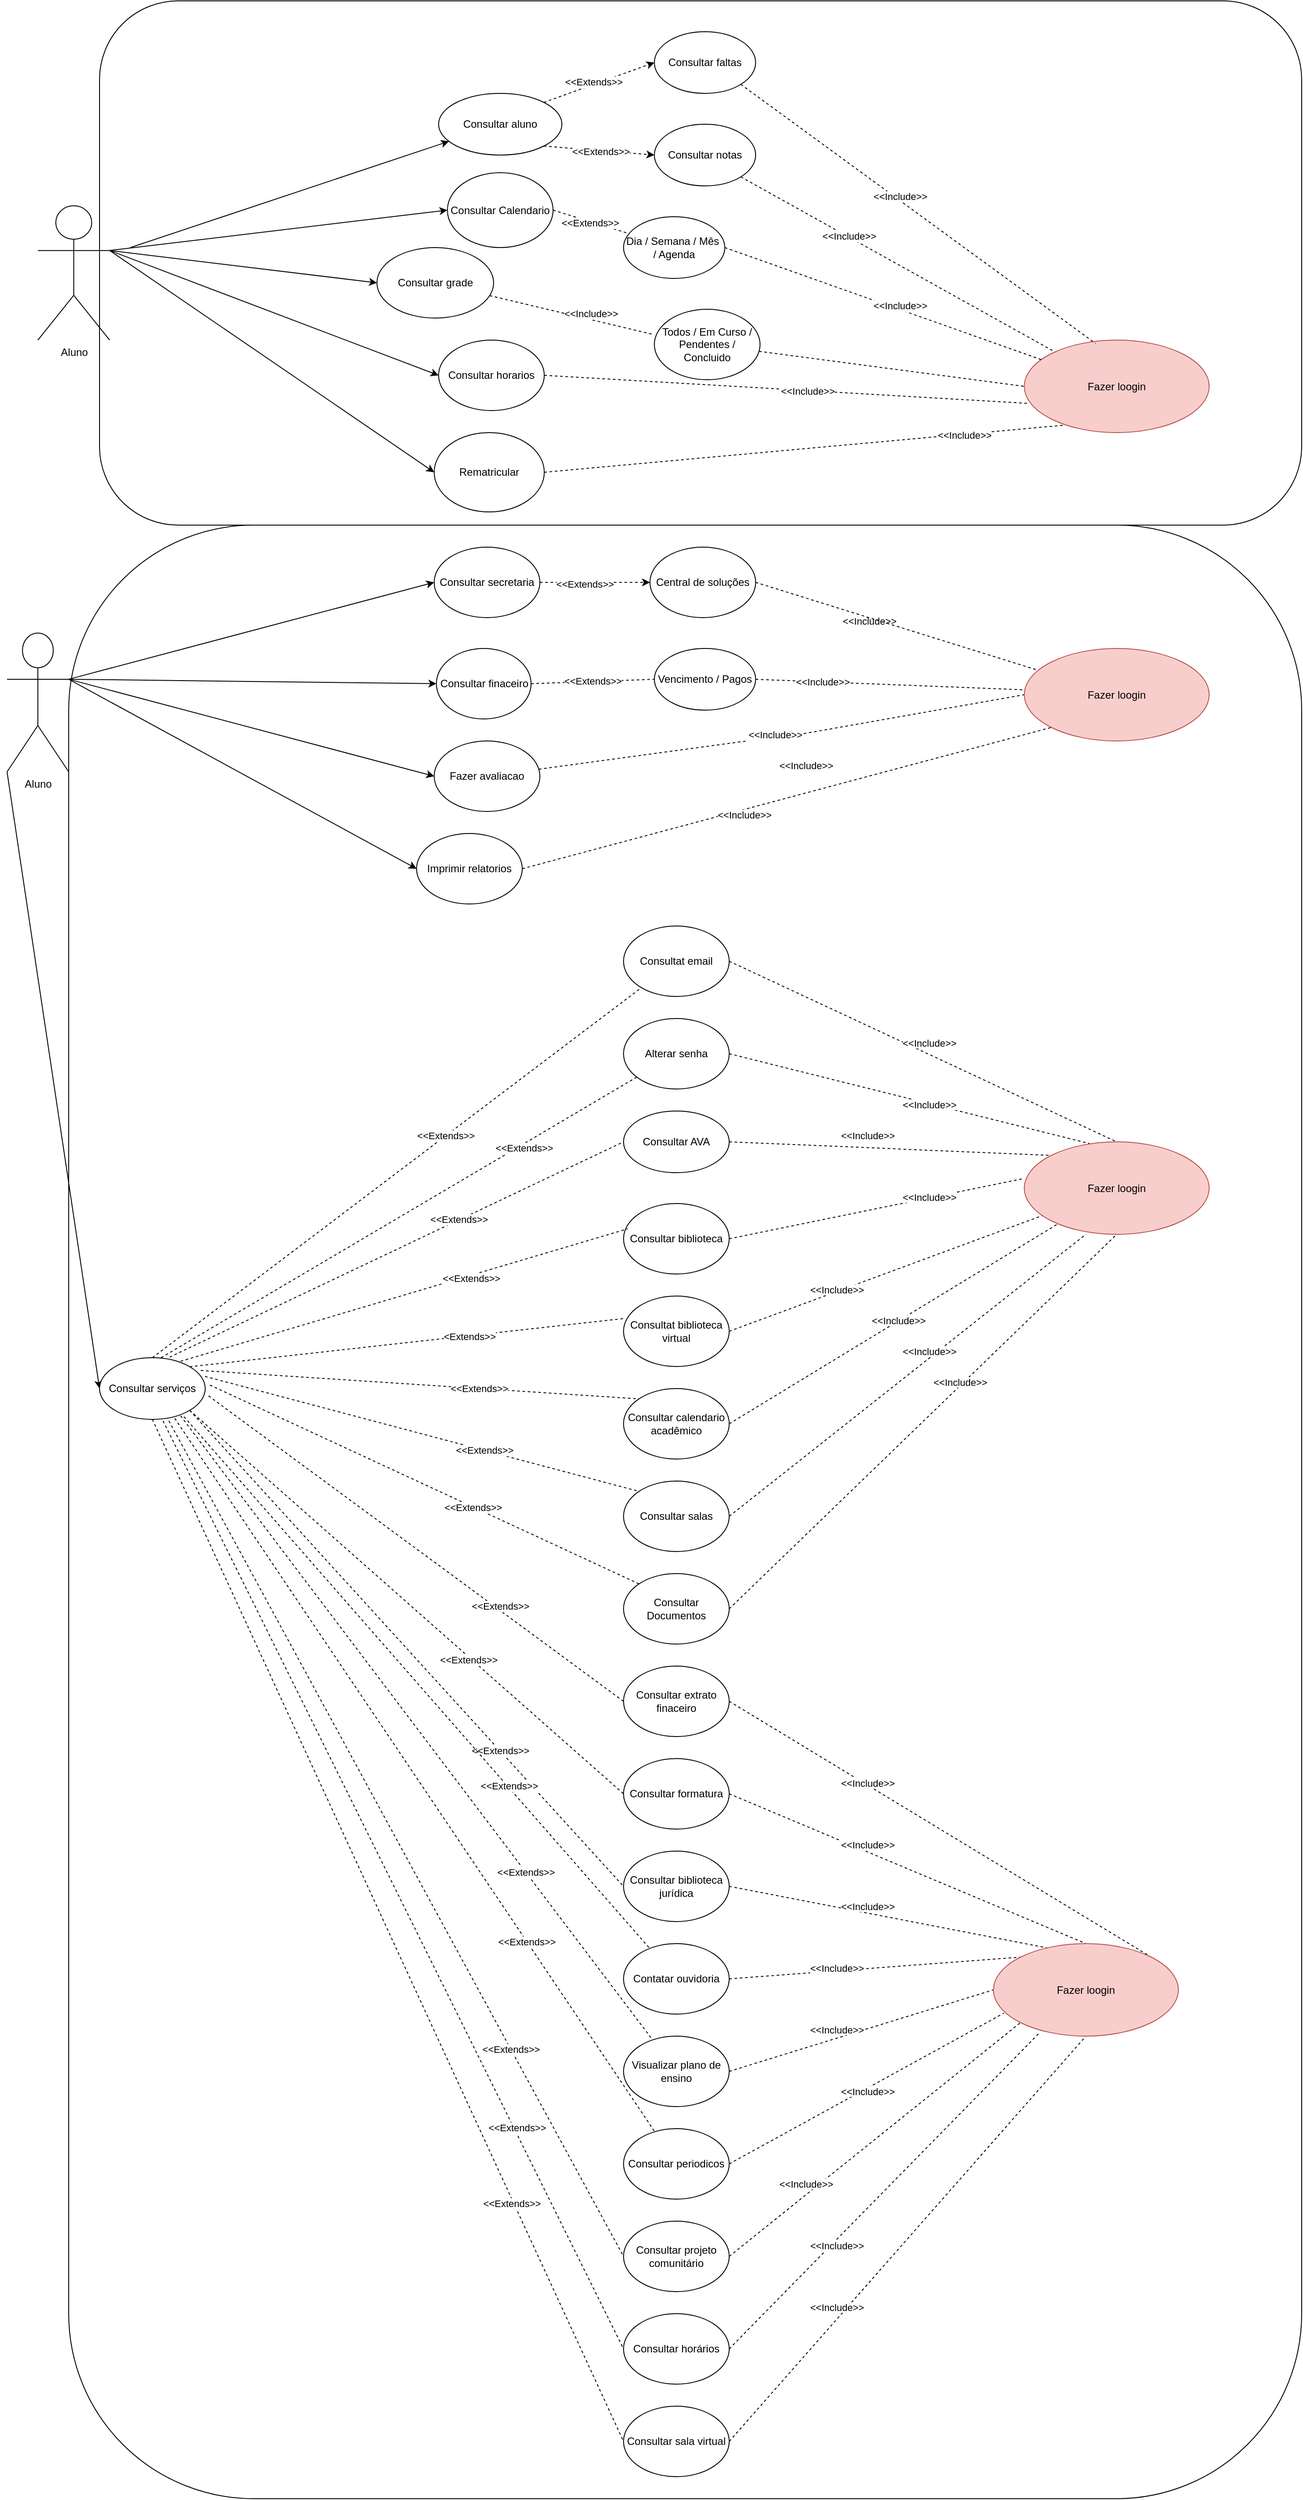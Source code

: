 <mxfile version="24.8.3">
  <diagram name="Página-1" id="F0eF4O_PR1IcMT1CeqN9">
    <mxGraphModel grid="1" page="1" gridSize="35" guides="0" tooltips="1" connect="1" arrows="0" fold="1" pageScale="1" pageWidth="690" pageHeight="980" math="0" shadow="0">
      <root>
        <mxCell id="0" />
        <mxCell id="1" parent="0" />
        <mxCell id="SR8djW1KOHRjo0UpwQZx-2" value="" style="rounded=1;whiteSpace=wrap;html=1;fillColor=none;" vertex="1" parent="1">
          <mxGeometry x="210" y="-210" width="1365" height="595" as="geometry" />
        </mxCell>
        <mxCell id="SR8djW1KOHRjo0UpwQZx-5" value="" style="rounded=1;whiteSpace=wrap;html=1;fillColor=none;" vertex="1" parent="1">
          <mxGeometry x="175" y="385" width="1400" height="2240" as="geometry" />
        </mxCell>
        <mxCell id="f158t_sfv2qWzC_w8PwX-10" style="rounded=1;orthogonalLoop=1;jettySize=auto;html=1;exitX=1;exitY=0.333;exitDx=0;exitDy=0;exitPerimeter=0;entryX=0;entryY=0.5;entryDx=0;entryDy=0;" edge="1" parent="1" source="paehrk6cWvg2qVC-d318-37" target="f158t_sfv2qWzC_w8PwX-4">
          <mxGeometry relative="1" as="geometry" />
        </mxCell>
        <mxCell id="paehrk6cWvg2qVC-d318-3" style="edgeStyle=none;rounded=1;orthogonalLoop=1;jettySize=auto;html=1;" edge="1" parent="1" target="paehrk6cWvg2qVC-d318-2">
          <mxGeometry relative="1" as="geometry">
            <mxPoint x="245" y="70" as="sourcePoint" />
          </mxGeometry>
        </mxCell>
        <mxCell id="paehrk6cWvg2qVC-d318-10" style="edgeStyle=none;rounded=1;orthogonalLoop=1;jettySize=auto;html=1;exitX=1;exitY=0.333;exitDx=0;exitDy=0;exitPerimeter=0;entryX=0;entryY=0.5;entryDx=0;entryDy=0;" edge="1" parent="1" source="paehrk6cWvg2qVC-d318-37" target="f158t_sfv2qWzC_w8PwX-52">
          <mxGeometry relative="1" as="geometry" />
        </mxCell>
        <mxCell id="paehrk6cWvg2qVC-d318-11" style="edgeStyle=none;rounded=1;orthogonalLoop=1;jettySize=auto;html=1;entryX=0;entryY=0.5;entryDx=0;entryDy=0;exitX=1;exitY=0.333;exitDx=0;exitDy=0;exitPerimeter=0;" edge="1" parent="1" source="paehrk6cWvg2qVC-d318-37" target="f158t_sfv2qWzC_w8PwX-3">
          <mxGeometry relative="1" as="geometry">
            <mxPoint x="333" y="86" as="sourcePoint" />
          </mxGeometry>
        </mxCell>
        <mxCell id="paehrk6cWvg2qVC-d318-13" style="edgeStyle=none;rounded=1;orthogonalLoop=1;jettySize=auto;html=1;entryX=0;entryY=0.5;entryDx=0;entryDy=0;exitX=1;exitY=0.333;exitDx=0;exitDy=0;exitPerimeter=0;" edge="1" parent="1" source="paehrk6cWvg2qVC-d318-37" target="f158t_sfv2qWzC_w8PwX-53">
          <mxGeometry relative="1" as="geometry">
            <mxPoint x="350" y="175" as="sourcePoint" />
          </mxGeometry>
        </mxCell>
        <mxCell id="paehrk6cWvg2qVC-d318-15" style="edgeStyle=none;rounded=1;orthogonalLoop=1;jettySize=auto;html=1;entryX=0;entryY=0.5;entryDx=0;entryDy=0;exitX=1;exitY=0.333;exitDx=0;exitDy=0;exitPerimeter=0;" edge="1" parent="1" target="f158t_sfv2qWzC_w8PwX-12" source="f158t_sfv2qWzC_w8PwX-1">
          <mxGeometry relative="1" as="geometry">
            <mxPoint x="210" y="560" as="sourcePoint" />
          </mxGeometry>
        </mxCell>
        <mxCell id="paehrk6cWvg2qVC-d318-26" style="edgeStyle=none;rounded=1;orthogonalLoop=1;jettySize=auto;html=1;exitX=1;exitY=0.333;exitDx=0;exitDy=0;exitPerimeter=0;entryX=0;entryY=0.5;entryDx=0;entryDy=0;" edge="1" parent="1" source="f158t_sfv2qWzC_w8PwX-1" target="paehrk6cWvg2qVC-d318-17">
          <mxGeometry relative="1" as="geometry" />
        </mxCell>
        <mxCell id="paehrk6cWvg2qVC-d318-31" style="edgeStyle=none;rounded=1;orthogonalLoop=1;jettySize=auto;html=1;entryX=0;entryY=0.5;entryDx=0;entryDy=0;exitX=1;exitY=0.333;exitDx=0;exitDy=0;exitPerimeter=0;" edge="1" parent="1" source="f158t_sfv2qWzC_w8PwX-1" target="paehrk6cWvg2qVC-d318-30">
          <mxGeometry relative="1" as="geometry">
            <mxPoint x="245" y="560" as="sourcePoint" />
          </mxGeometry>
        </mxCell>
        <mxCell id="paehrk6cWvg2qVC-d318-33" style="edgeStyle=none;rounded=1;orthogonalLoop=1;jettySize=auto;html=1;exitX=1;exitY=0.333;exitDx=0;exitDy=0;exitPerimeter=0;entryX=0;entryY=0.5;entryDx=0;entryDy=0;" edge="1" parent="1" source="f158t_sfv2qWzC_w8PwX-1" target="paehrk6cWvg2qVC-d318-25">
          <mxGeometry relative="1" as="geometry" />
        </mxCell>
        <mxCell id="paehrk6cWvg2qVC-d318-45" style="edgeStyle=none;rounded=1;orthogonalLoop=1;jettySize=auto;html=1;exitX=0;exitY=1;exitDx=0;exitDy=0;exitPerimeter=0;entryX=0;entryY=0.5;entryDx=0;entryDy=0;" edge="1" parent="1" source="f158t_sfv2qWzC_w8PwX-1" target="paehrk6cWvg2qVC-d318-44">
          <mxGeometry relative="1" as="geometry" />
        </mxCell>
        <mxCell id="f158t_sfv2qWzC_w8PwX-1" value="Aluno" style="shape=umlActor;verticalLabelPosition=bottom;verticalAlign=top;html=1;outlineConnect=0;rounded=1;" vertex="1" parent="1">
          <mxGeometry x="105" y="507.5" width="70" height="157.5" as="geometry" />
        </mxCell>
        <mxCell id="f158t_sfv2qWzC_w8PwX-9" style="rounded=1;orthogonalLoop=1;jettySize=auto;html=1;entryX=0;entryY=0.5;entryDx=0;entryDy=0;dashed=1;endArrow=none;endFill=0;" edge="1" parent="1" source="SR8djW1KOHRjo0UpwQZx-6" target="f158t_sfv2qWzC_w8PwX-7">
          <mxGeometry relative="1" as="geometry" />
        </mxCell>
        <mxCell id="f158t_sfv2qWzC_w8PwX-3" value="Consultar grade" style="ellipse;whiteSpace=wrap;html=1;shadow=0;rounded=1;" vertex="1" parent="1">
          <mxGeometry x="525" y="70" width="132.5" height="80" as="geometry" />
        </mxCell>
        <mxCell id="f158t_sfv2qWzC_w8PwX-8" style="rounded=1;orthogonalLoop=1;jettySize=auto;html=1;exitX=1;exitY=0.5;exitDx=0;exitDy=0;dashed=1;endArrow=none;endFill=0;entryX=0.221;entryY=0.919;entryDx=0;entryDy=0;entryPerimeter=0;" edge="1" parent="1" source="f158t_sfv2qWzC_w8PwX-4" target="f158t_sfv2qWzC_w8PwX-7">
          <mxGeometry relative="1" as="geometry" />
        </mxCell>
        <mxCell id="f158t_sfv2qWzC_w8PwX-4" value="Rematricular" style="ellipse;whiteSpace=wrap;html=1;shadow=0;rounded=1;" vertex="1" parent="1">
          <mxGeometry x="590" y="280" width="125" height="90" as="geometry" />
        </mxCell>
        <mxCell id="f158t_sfv2qWzC_w8PwX-7" value="Fazer loogin" style="ellipse;whiteSpace=wrap;html=1;shadow=0;rounded=1;fillColor=#f8cecc;strokeColor=#b85450;" vertex="1" parent="1">
          <mxGeometry x="1260" y="175" width="210" height="105" as="geometry" />
        </mxCell>
        <mxCell id="paehrk6cWvg2qVC-d318-16" style="edgeStyle=none;rounded=1;orthogonalLoop=1;jettySize=auto;html=1;exitX=1;exitY=0.5;exitDx=0;exitDy=0;entryX=0;entryY=0.5;entryDx=0;entryDy=0;dashed=1;" edge="1" parent="1" source="f158t_sfv2qWzC_w8PwX-12" target="paehrk6cWvg2qVC-d318-1">
          <mxGeometry relative="1" as="geometry" />
        </mxCell>
        <mxCell id="paehrk6cWvg2qVC-d318-43" value="&amp;lt;&amp;lt;Extends&amp;gt;&amp;gt;" style="edgeLabel;html=1;align=center;verticalAlign=middle;resizable=0;points=[];rounded=1;" connectable="0" vertex="1" parent="paehrk6cWvg2qVC-d318-16">
          <mxGeometry x="-0.195" y="-2" relative="1" as="geometry">
            <mxPoint as="offset" />
          </mxGeometry>
        </mxCell>
        <mxCell id="f158t_sfv2qWzC_w8PwX-12" value="Consultar secretaria" style="ellipse;whiteSpace=wrap;html=1;shadow=0;rounded=1;" vertex="1" parent="1">
          <mxGeometry x="590" y="410" width="120" height="80" as="geometry" />
        </mxCell>
        <mxCell id="paehrk6cWvg2qVC-d318-12" style="edgeStyle=none;rounded=1;orthogonalLoop=1;jettySize=auto;html=1;exitX=1;exitY=0.5;exitDx=0;exitDy=0;dashed=1;endArrow=none;endFill=0;" edge="1" parent="1" source="1Kpg1wvoOpG3iVUdZpvH-7" target="f158t_sfv2qWzC_w8PwX-7">
          <mxGeometry relative="1" as="geometry" />
        </mxCell>
        <mxCell id="paehrk6cWvg2qVC-d318-20" value="&amp;lt;&amp;lt;Include&amp;gt;&amp;gt;" style="edgeLabel;html=1;align=center;verticalAlign=middle;resizable=0;points=[];rounded=1;" vertex="1" connectable="0" parent="paehrk6cWvg2qVC-d318-12">
          <mxGeometry x="0.099" y="4" relative="1" as="geometry">
            <mxPoint as="offset" />
          </mxGeometry>
        </mxCell>
        <mxCell id="f158t_sfv2qWzC_w8PwX-52" value="Consultar Calendario" style="ellipse;whiteSpace=wrap;html=1;shadow=0;rounded=1;" vertex="1" parent="1">
          <mxGeometry x="605" y="-15" width="120" height="85" as="geometry" />
        </mxCell>
        <mxCell id="f158t_sfv2qWzC_w8PwX-53" value="Consultar horarios" style="ellipse;whiteSpace=wrap;html=1;shadow=0;rounded=1;" vertex="1" parent="1">
          <mxGeometry x="595" y="175" width="120" height="80" as="geometry" />
        </mxCell>
        <mxCell id="paehrk6cWvg2qVC-d318-1" value="Central de soluções" style="ellipse;whiteSpace=wrap;html=1;shadow=0;rounded=1;" vertex="1" parent="1">
          <mxGeometry x="835" y="410" width="120" height="80" as="geometry" />
        </mxCell>
        <mxCell id="paehrk6cWvg2qVC-d318-6" style="edgeStyle=none;rounded=1;orthogonalLoop=1;jettySize=auto;html=1;exitX=1;exitY=0;exitDx=0;exitDy=0;entryX=0;entryY=0.5;entryDx=0;entryDy=0;dashed=1;" edge="1" parent="1" source="paehrk6cWvg2qVC-d318-2" target="paehrk6cWvg2qVC-d318-4">
          <mxGeometry relative="1" as="geometry" />
        </mxCell>
        <mxCell id="paehrk6cWvg2qVC-d318-38" value="&amp;lt;&amp;lt;Extends&amp;gt;&amp;gt;" style="edgeLabel;html=1;align=center;verticalAlign=middle;resizable=0;points=[];rounded=1;" connectable="0" vertex="1" parent="paehrk6cWvg2qVC-d318-6">
          <mxGeometry x="-0.109" y="3" relative="1" as="geometry">
            <mxPoint x="1" as="offset" />
          </mxGeometry>
        </mxCell>
        <mxCell id="paehrk6cWvg2qVC-d318-7" style="edgeStyle=none;rounded=1;orthogonalLoop=1;jettySize=auto;html=1;exitX=1;exitY=1;exitDx=0;exitDy=0;entryX=0;entryY=0.5;entryDx=0;entryDy=0;dashed=1;" edge="1" parent="1" source="paehrk6cWvg2qVC-d318-2" target="paehrk6cWvg2qVC-d318-5">
          <mxGeometry relative="1" as="geometry" />
        </mxCell>
        <mxCell id="paehrk6cWvg2qVC-d318-41" value="&lt;span style=&quot;color: rgba(0, 0, 0, 0); font-family: monospace; font-size: 0px; text-align: start; background-color: rgb(251, 251, 251);&quot;&gt;%3CmxGraphModel%3E%3Croot%3E%3CmxCell%20id%3D%220%22%2F%3E%3CmxCell%20id%3D%221%22%20parent%3D%220%22%2F%3E%3CmxCell%20id%3D%222%22%20value%3D%22%26amp%3Blt%3B%26amp%3Blt%3BExtends%26amp%3Bgt%3B%26amp%3Bgt%3B%22%20style%3D%22edgeLabel%3Bhtml%3D1%3Balign%3Dcenter%3BverticalAlign%3Dmiddle%3Bresizable%3D0%3Bpoints%3D%5B%5D%3B%22%20vertex%3D%221%22%20connectable%3D%220%22%20parent%3D%221%22%3E%3CmxGeometry%20x%3D%22770.179%22%20y%3D%22-117.45%22%20as%3D%22geometry%22%2F%3E%3C%2FmxCell%3E%3C%2Froot%3E%3C%2FmxGraphModel%3E&amp;lt;&amp;lt;&lt;/span&gt;" style="edgeLabel;html=1;align=center;verticalAlign=middle;resizable=0;points=[];rounded=1;" connectable="0" vertex="1" parent="paehrk6cWvg2qVC-d318-7">
          <mxGeometry x="-0.032" y="2" relative="1" as="geometry">
            <mxPoint as="offset" />
          </mxGeometry>
        </mxCell>
        <mxCell id="paehrk6cWvg2qVC-d318-42" value="&amp;lt;&amp;lt;Extends&amp;gt;&amp;gt;" style="edgeLabel;html=1;align=center;verticalAlign=middle;resizable=0;points=[];rounded=1;" connectable="0" vertex="1" parent="paehrk6cWvg2qVC-d318-7">
          <mxGeometry x="0.028" y="-1" relative="1" as="geometry">
            <mxPoint as="offset" />
          </mxGeometry>
        </mxCell>
        <mxCell id="paehrk6cWvg2qVC-d318-2" value="Consultar aluno" style="ellipse;whiteSpace=wrap;html=1;shadow=0;rounded=1;" vertex="1" parent="1">
          <mxGeometry x="595" y="-105" width="140" height="70" as="geometry" />
        </mxCell>
        <mxCell id="paehrk6cWvg2qVC-d318-8" style="edgeStyle=none;rounded=1;orthogonalLoop=1;jettySize=auto;html=1;exitX=1;exitY=1;exitDx=0;exitDy=0;entryX=0.385;entryY=0.036;entryDx=0;entryDy=0;entryPerimeter=0;dashed=1;endArrow=none;endFill=0;" edge="1" parent="1" source="paehrk6cWvg2qVC-d318-4" target="f158t_sfv2qWzC_w8PwX-7">
          <mxGeometry relative="1" as="geometry">
            <mxPoint x="1330" y="140" as="targetPoint" />
          </mxGeometry>
        </mxCell>
        <mxCell id="paehrk6cWvg2qVC-d318-18" value="&amp;lt;&amp;lt;Include&amp;gt;&amp;gt;" style="edgeLabel;html=1;align=center;verticalAlign=middle;resizable=0;points=[];rounded=1;" vertex="1" connectable="0" parent="paehrk6cWvg2qVC-d318-8">
          <mxGeometry x="-0.118" y="5" relative="1" as="geometry">
            <mxPoint y="1" as="offset" />
          </mxGeometry>
        </mxCell>
        <mxCell id="paehrk6cWvg2qVC-d318-4" value="Consultar faltas" style="ellipse;whiteSpace=wrap;html=1;shadow=0;rounded=1;" vertex="1" parent="1">
          <mxGeometry x="840" y="-175" width="115" height="70" as="geometry" />
        </mxCell>
        <mxCell id="paehrk6cWvg2qVC-d318-9" style="edgeStyle=none;rounded=1;orthogonalLoop=1;jettySize=auto;html=1;exitX=1;exitY=1;exitDx=0;exitDy=0;dashed=1;endArrow=none;endFill=0;" edge="1" parent="1" source="paehrk6cWvg2qVC-d318-5" target="f158t_sfv2qWzC_w8PwX-7">
          <mxGeometry relative="1" as="geometry" />
        </mxCell>
        <mxCell id="paehrk6cWvg2qVC-d318-19" value="&amp;lt;&amp;lt;Include&amp;gt;&amp;gt;" style="edgeLabel;html=1;align=center;verticalAlign=middle;resizable=0;points=[];rounded=1;" vertex="1" connectable="0" parent="paehrk6cWvg2qVC-d318-9">
          <mxGeometry x="-0.318" y="1" relative="1" as="geometry">
            <mxPoint x="1" as="offset" />
          </mxGeometry>
        </mxCell>
        <mxCell id="paehrk6cWvg2qVC-d318-5" value="Consultar notas" style="ellipse;whiteSpace=wrap;html=1;shadow=0;rounded=1;" vertex="1" parent="1">
          <mxGeometry x="840" y="-70" width="115" height="70" as="geometry" />
        </mxCell>
        <mxCell id="paehrk6cWvg2qVC-d318-14" style="edgeStyle=none;rounded=1;orthogonalLoop=1;jettySize=auto;html=1;exitX=1;exitY=0.5;exitDx=0;exitDy=0;entryX=0.02;entryY=0.684;entryDx=0;entryDy=0;entryPerimeter=0;dashed=1;endArrow=none;endFill=0;" edge="1" parent="1" source="f158t_sfv2qWzC_w8PwX-53" target="f158t_sfv2qWzC_w8PwX-7">
          <mxGeometry relative="1" as="geometry" />
        </mxCell>
        <mxCell id="1Kpg1wvoOpG3iVUdZpvH-12" style="rounded=0;orthogonalLoop=1;jettySize=auto;html=1;exitX=1;exitY=0.5;exitDx=0;exitDy=0;entryX=0;entryY=0.5;entryDx=0;entryDy=0;dashed=1;endArrow=none;endFill=0;" edge="1" parent="1" source="paehrk6cWvg2qVC-d318-17" target="1Kpg1wvoOpG3iVUdZpvH-11">
          <mxGeometry relative="1" as="geometry" />
        </mxCell>
        <mxCell id="1Kpg1wvoOpG3iVUdZpvH-14" value="&amp;lt;&amp;lt;Extends&amp;gt;&amp;gt;" style="edgeLabel;html=1;align=center;verticalAlign=middle;resizable=0;points=[];" connectable="0" vertex="1" parent="1Kpg1wvoOpG3iVUdZpvH-12">
          <mxGeometry x="-0.007" y="1" relative="1" as="geometry">
            <mxPoint as="offset" />
          </mxGeometry>
        </mxCell>
        <mxCell id="paehrk6cWvg2qVC-d318-17" value="Consultar finaceiro" style="ellipse;whiteSpace=wrap;html=1;shadow=0;rounded=1;" vertex="1" parent="1">
          <mxGeometry x="592.5" y="525" width="107.5" height="80" as="geometry" />
        </mxCell>
        <mxCell id="paehrk6cWvg2qVC-d318-22" value="&amp;lt;&amp;lt;Include&amp;gt;&amp;gt;" style="edgeLabel;html=1;align=center;verticalAlign=middle;resizable=0;points=[];rounded=1;" vertex="1" connectable="0" parent="1">
          <mxGeometry x="979.996" y="244.999" as="geometry">
            <mxPoint x="34" y="-12" as="offset" />
          </mxGeometry>
        </mxCell>
        <mxCell id="paehrk6cWvg2qVC-d318-23" value="&amp;lt;&amp;lt;Include&amp;gt;&amp;gt;" style="edgeLabel;html=1;align=center;verticalAlign=middle;resizable=0;points=[];rounded=1;" vertex="1" connectable="0" parent="1">
          <mxGeometry x="1294.996" y="279.999" as="geometry">
            <mxPoint x="-103" y="3" as="offset" />
          </mxGeometry>
        </mxCell>
        <mxCell id="paehrk6cWvg2qVC-d318-24" value="&amp;lt;&amp;lt;Include&amp;gt;&amp;gt;" style="edgeLabel;html=1;align=center;verticalAlign=middle;resizable=0;points=[];rounded=1;" vertex="1" connectable="0" parent="1">
          <mxGeometry x="1084.996" y="454.999" as="geometry">
            <mxPoint x="-1" y="39" as="offset" />
          </mxGeometry>
        </mxCell>
        <mxCell id="paehrk6cWvg2qVC-d318-25" value="Fazer avaliacao" style="ellipse;whiteSpace=wrap;html=1;shadow=0;rounded=1;" vertex="1" parent="1">
          <mxGeometry x="590" y="630" width="120" height="80" as="geometry" />
        </mxCell>
        <mxCell id="paehrk6cWvg2qVC-d318-27" style="edgeStyle=none;rounded=1;orthogonalLoop=1;jettySize=auto;html=1;exitX=1;exitY=0.5;exitDx=0;exitDy=0;dashed=1;endArrow=none;endFill=0;" edge="1" parent="1" source="paehrk6cWvg2qVC-d318-1" target="Z6TKPE_a9WBRSuv0R0ob-53">
          <mxGeometry relative="1" as="geometry" />
        </mxCell>
        <mxCell id="Z6TKPE_a9WBRSuv0R0ob-54" value="&lt;div&gt;&lt;br&gt;&lt;/div&gt;&lt;div&gt;&lt;br&gt;&lt;/div&gt;" style="edgeLabel;html=1;align=center;verticalAlign=middle;resizable=0;points=[];rounded=1;" connectable="0" vertex="1" parent="paehrk6cWvg2qVC-d318-27">
          <mxGeometry x="0.874" y="-7" relative="1" as="geometry">
            <mxPoint y="-1" as="offset" />
          </mxGeometry>
        </mxCell>
        <mxCell id="paehrk6cWvg2qVC-d318-29" style="edgeStyle=none;rounded=1;orthogonalLoop=1;jettySize=auto;html=1;entryX=0;entryY=0.5;entryDx=0;entryDy=0;dashed=1;endArrow=none;endFill=0;" edge="1" parent="1" source="paehrk6cWvg2qVC-d318-34" target="Z6TKPE_a9WBRSuv0R0ob-53">
          <mxGeometry relative="1" as="geometry" />
        </mxCell>
        <mxCell id="paehrk6cWvg2qVC-d318-30" value="Imprimir relatorios" style="ellipse;whiteSpace=wrap;html=1;shadow=0;rounded=1;" vertex="1" parent="1">
          <mxGeometry x="570" y="735" width="120" height="80" as="geometry" />
        </mxCell>
        <mxCell id="paehrk6cWvg2qVC-d318-32" style="edgeStyle=none;rounded=1;orthogonalLoop=1;jettySize=auto;html=1;exitX=1;exitY=0.5;exitDx=0;exitDy=0;dashed=1;endArrow=none;endFill=0;entryX=0;entryY=1;entryDx=0;entryDy=0;" edge="1" parent="1" source="paehrk6cWvg2qVC-d318-30" target="Z6TKPE_a9WBRSuv0R0ob-53">
          <mxGeometry relative="1" as="geometry">
            <mxPoint x="1365" y="315" as="targetPoint" />
          </mxGeometry>
        </mxCell>
        <mxCell id="paehrk6cWvg2qVC-d318-35" value="&lt;span style=&quot;color: rgb(0, 0, 0); font-family: Helvetica; font-size: 11px; font-style: normal; font-variant-ligatures: normal; font-variant-caps: normal; font-weight: 400; letter-spacing: normal; orphans: 2; text-align: center; text-indent: 0px; text-transform: none; widows: 2; word-spacing: 0px; -webkit-text-stroke-width: 0px; white-space: nowrap; background-color: rgb(255, 255, 255); text-decoration-thickness: initial; text-decoration-style: initial; text-decoration-color: initial; display: inline !important; float: none;&quot;&gt;&amp;lt;&amp;lt;Include&amp;gt;&amp;gt;&lt;/span&gt;" style="text;whiteSpace=wrap;html=1;rounded=1;" vertex="1" parent="1">
          <mxGeometry x="910" y="700" width="105" height="70" as="geometry" />
        </mxCell>
        <mxCell id="paehrk6cWvg2qVC-d318-37" value="Aluno" style="shape=umlActor;verticalLabelPosition=bottom;verticalAlign=top;html=1;outlineConnect=0;rounded=1;" vertex="1" parent="1">
          <mxGeometry x="140" y="22.5" width="81.5" height="152.5" as="geometry" />
        </mxCell>
        <mxCell id="paehrk6cWvg2qVC-d318-57" style="edgeStyle=none;rounded=1;orthogonalLoop=1;jettySize=auto;html=1;exitX=0.5;exitY=0;exitDx=0;exitDy=0;dashed=1;endArrow=none;endFill=0;" edge="1" parent="1" source="paehrk6cWvg2qVC-d318-44" target="paehrk6cWvg2qVC-d318-46">
          <mxGeometry relative="1" as="geometry" />
        </mxCell>
        <mxCell id="Z6TKPE_a9WBRSuv0R0ob-36" value="&amp;lt;&amp;lt;Extends&amp;gt;&amp;gt;" style="edgeLabel;html=1;align=center;verticalAlign=middle;resizable=0;points=[];rounded=1;" connectable="0" vertex="1" parent="paehrk6cWvg2qVC-d318-57">
          <mxGeometry x="0.198" relative="1" as="geometry">
            <mxPoint y="-1" as="offset" />
          </mxGeometry>
        </mxCell>
        <mxCell id="paehrk6cWvg2qVC-d318-58" style="edgeStyle=none;rounded=1;orthogonalLoop=1;jettySize=auto;html=1;exitX=0.583;exitY=0;exitDx=0;exitDy=0;dashed=1;endArrow=none;endFill=0;exitPerimeter=0;" edge="1" parent="1" source="paehrk6cWvg2qVC-d318-44" target="paehrk6cWvg2qVC-d318-47">
          <mxGeometry relative="1" as="geometry" />
        </mxCell>
        <mxCell id="Z6TKPE_a9WBRSuv0R0ob-37" value="&amp;lt;&amp;lt;Extends&amp;gt;&amp;gt;" style="edgeLabel;html=1;align=center;verticalAlign=middle;resizable=0;points=[];rounded=1;rotation=0;" connectable="0" vertex="1" parent="paehrk6cWvg2qVC-d318-58">
          <mxGeometry x="0.519" y="-4" relative="1" as="geometry">
            <mxPoint as="offset" />
          </mxGeometry>
        </mxCell>
        <mxCell id="paehrk6cWvg2qVC-d318-59" style="edgeStyle=none;rounded=1;orthogonalLoop=1;jettySize=auto;html=1;entryX=0;entryY=0.5;entryDx=0;entryDy=0;dashed=1;endArrow=none;endFill=0;exitX=0.664;exitY=-0.01;exitDx=0;exitDy=0;exitPerimeter=0;" edge="1" parent="1" source="paehrk6cWvg2qVC-d318-44" target="paehrk6cWvg2qVC-d318-48">
          <mxGeometry relative="1" as="geometry" />
        </mxCell>
        <mxCell id="Z6TKPE_a9WBRSuv0R0ob-35" value="&amp;lt;&amp;lt;Extends&amp;gt;&amp;gt;" style="edgeLabel;html=1;align=center;verticalAlign=middle;resizable=0;points=[];rounded=1;" connectable="0" vertex="1" parent="paehrk6cWvg2qVC-d318-59">
          <mxGeometry x="0.277" y="1" relative="1" as="geometry">
            <mxPoint as="offset" />
          </mxGeometry>
        </mxCell>
        <mxCell id="paehrk6cWvg2qVC-d318-62" style="edgeStyle=none;rounded=1;orthogonalLoop=1;jettySize=auto;html=1;entryX=0;entryY=0;entryDx=0;entryDy=0;dashed=1;endArrow=none;endFill=0;exitX=0.958;exitY=0.207;exitDx=0;exitDy=0;exitPerimeter=0;" edge="1" parent="1" source="paehrk6cWvg2qVC-d318-44" target="paehrk6cWvg2qVC-d318-51">
          <mxGeometry relative="1" as="geometry">
            <mxPoint x="490" y="1295" as="sourcePoint" />
          </mxGeometry>
        </mxCell>
        <mxCell id="Z6TKPE_a9WBRSuv0R0ob-40" value="&amp;lt;&amp;lt;Extends&amp;gt;&amp;gt;" style="edgeLabel;html=1;align=center;verticalAlign=middle;resizable=0;points=[];rounded=1;" connectable="0" vertex="1" parent="paehrk6cWvg2qVC-d318-62">
          <mxGeometry x="0.27" relative="1" as="geometry">
            <mxPoint as="offset" />
          </mxGeometry>
        </mxCell>
        <mxCell id="paehrk6cWvg2qVC-d318-63" style="edgeStyle=none;rounded=1;orthogonalLoop=1;jettySize=auto;html=1;entryX=0;entryY=0;entryDx=0;entryDy=0;dashed=1;endArrow=none;endFill=0;exitX=0.998;exitY=0.303;exitDx=0;exitDy=0;exitPerimeter=0;" edge="1" parent="1" source="paehrk6cWvg2qVC-d318-44" target="paehrk6cWvg2qVC-d318-52">
          <mxGeometry relative="1" as="geometry">
            <mxPoint x="445" y="1305" as="sourcePoint" />
          </mxGeometry>
        </mxCell>
        <mxCell id="Z6TKPE_a9WBRSuv0R0ob-41" value="&amp;lt;&amp;lt;Extends&amp;gt;&amp;gt;" style="edgeLabel;html=1;align=center;verticalAlign=middle;resizable=0;points=[];rounded=1;" connectable="0" vertex="1" parent="paehrk6cWvg2qVC-d318-63">
          <mxGeometry x="0.286" y="1" relative="1" as="geometry">
            <mxPoint y="1" as="offset" />
          </mxGeometry>
        </mxCell>
        <mxCell id="Z6TKPE_a9WBRSuv0R0ob-11" style="rounded=1;orthogonalLoop=1;jettySize=auto;html=1;exitX=1;exitY=1;exitDx=0;exitDy=0;entryX=0;entryY=0.5;entryDx=0;entryDy=0;dashed=1;endArrow=none;endFill=0;" edge="1" parent="1" source="paehrk6cWvg2qVC-d318-44" target="paehrk6cWvg2qVC-d318-55">
          <mxGeometry relative="1" as="geometry" />
        </mxCell>
        <mxCell id="Z6TKPE_a9WBRSuv0R0ob-43" value="&amp;lt;&amp;lt;Extends&amp;gt;&amp;gt;" style="edgeLabel;html=1;align=center;verticalAlign=middle;resizable=0;points=[];rounded=1;" connectable="0" vertex="1" parent="Z6TKPE_a9WBRSuv0R0ob-11">
          <mxGeometry x="0.291" y="-2" relative="1" as="geometry">
            <mxPoint as="offset" />
          </mxGeometry>
        </mxCell>
        <mxCell id="Z6TKPE_a9WBRSuv0R0ob-12" style="rounded=1;orthogonalLoop=1;jettySize=auto;html=1;exitX=1;exitY=1;exitDx=0;exitDy=0;entryX=0;entryY=0.5;entryDx=0;entryDy=0;dashed=1;endArrow=none;endFill=0;" edge="1" parent="1" source="paehrk6cWvg2qVC-d318-44" target="Z6TKPE_a9WBRSuv0R0ob-1">
          <mxGeometry relative="1" as="geometry" />
        </mxCell>
        <mxCell id="Z6TKPE_a9WBRSuv0R0ob-44" value="&amp;lt;&amp;lt;Extends&amp;gt;&amp;gt;" style="edgeLabel;html=1;align=center;verticalAlign=middle;resizable=0;points=[];rounded=1;" connectable="0" vertex="1" parent="Z6TKPE_a9WBRSuv0R0ob-12">
          <mxGeometry x="0.429" relative="1" as="geometry">
            <mxPoint as="offset" />
          </mxGeometry>
        </mxCell>
        <mxCell id="Z6TKPE_a9WBRSuv0R0ob-13" style="edgeStyle=none;rounded=1;orthogonalLoop=1;jettySize=auto;html=1;exitX=0.799;exitY=0.956;exitDx=0;exitDy=0;exitPerimeter=0;dashed=1;endArrow=none;endFill=0;" edge="1" parent="1" source="paehrk6cWvg2qVC-d318-44" target="Z6TKPE_a9WBRSuv0R0ob-2">
          <mxGeometry relative="1" as="geometry" />
        </mxCell>
        <mxCell id="Z6TKPE_a9WBRSuv0R0ob-45" value="&amp;lt;&amp;lt;Extends&amp;gt;&amp;gt;" style="edgeLabel;html=1;align=center;verticalAlign=middle;resizable=0;points=[];rounded=1;" connectable="0" vertex="1" parent="Z6TKPE_a9WBRSuv0R0ob-13">
          <mxGeometry x="0.391" y="1" relative="1" as="geometry">
            <mxPoint as="offset" />
          </mxGeometry>
        </mxCell>
        <mxCell id="Z6TKPE_a9WBRSuv0R0ob-14" style="edgeStyle=none;rounded=1;orthogonalLoop=1;jettySize=auto;html=1;exitX=0.767;exitY=0.942;exitDx=0;exitDy=0;exitPerimeter=0;dashed=1;endArrow=none;endFill=0;" edge="1" parent="1" source="paehrk6cWvg2qVC-d318-44" target="Z6TKPE_a9WBRSuv0R0ob-3">
          <mxGeometry relative="1" as="geometry" />
        </mxCell>
        <mxCell id="Z6TKPE_a9WBRSuv0R0ob-46" value="&amp;lt;&amp;lt;Extends&amp;gt;&amp;gt;" style="edgeLabel;html=1;align=center;verticalAlign=middle;resizable=0;points=[];rounded=1;" connectable="0" vertex="1" parent="Z6TKPE_a9WBRSuv0R0ob-14">
          <mxGeometry x="0.464" y="-1" relative="1" as="geometry">
            <mxPoint y="-1" as="offset" />
          </mxGeometry>
        </mxCell>
        <mxCell id="Z6TKPE_a9WBRSuv0R0ob-15" style="edgeStyle=none;rounded=1;orthogonalLoop=1;jettySize=auto;html=1;exitX=0.712;exitY=0.983;exitDx=0;exitDy=0;exitPerimeter=0;dashed=1;endArrow=none;endFill=0;" edge="1" parent="1" source="paehrk6cWvg2qVC-d318-44" target="Z6TKPE_a9WBRSuv0R0ob-4">
          <mxGeometry relative="1" as="geometry" />
        </mxCell>
        <mxCell id="Z6TKPE_a9WBRSuv0R0ob-47" value="&amp;lt;&amp;lt;Extends&amp;gt;&amp;gt;" style="edgeLabel;html=1;align=center;verticalAlign=middle;resizable=0;points=[];rounded=1;" connectable="0" vertex="1" parent="Z6TKPE_a9WBRSuv0R0ob-15">
          <mxGeometry x="0.467" relative="1" as="geometry">
            <mxPoint as="offset" />
          </mxGeometry>
        </mxCell>
        <mxCell id="Z6TKPE_a9WBRSuv0R0ob-16" style="edgeStyle=none;rounded=1;orthogonalLoop=1;jettySize=auto;html=1;exitX=0.656;exitY=1.024;exitDx=0;exitDy=0;entryX=0;entryY=0.5;entryDx=0;entryDy=0;exitPerimeter=0;dashed=1;endArrow=none;endFill=0;" edge="1" parent="1" source="paehrk6cWvg2qVC-d318-44" target="Z6TKPE_a9WBRSuv0R0ob-5">
          <mxGeometry relative="1" as="geometry">
            <mxPoint x="595" y="2100" as="targetPoint" />
          </mxGeometry>
        </mxCell>
        <mxCell id="Z6TKPE_a9WBRSuv0R0ob-48" value="&amp;lt;&amp;lt;Extends&amp;gt;&amp;gt;" style="edgeLabel;html=1;align=center;verticalAlign=middle;resizable=0;points=[];rounded=1;" connectable="0" vertex="1" parent="Z6TKPE_a9WBRSuv0R0ob-16">
          <mxGeometry x="0.504" relative="1" as="geometry">
            <mxPoint as="offset" />
          </mxGeometry>
        </mxCell>
        <mxCell id="Z6TKPE_a9WBRSuv0R0ob-17" style="edgeStyle=none;rounded=1;orthogonalLoop=1;jettySize=auto;html=1;exitX=0.601;exitY=1.024;exitDx=0;exitDy=0;entryX=0;entryY=0.5;entryDx=0;entryDy=0;exitPerimeter=0;dashed=1;endArrow=none;endFill=0;" edge="1" parent="1" source="paehrk6cWvg2qVC-d318-44" target="Z6TKPE_a9WBRSuv0R0ob-6">
          <mxGeometry relative="1" as="geometry">
            <mxPoint x="455" y="1995" as="targetPoint" />
          </mxGeometry>
        </mxCell>
        <mxCell id="Z6TKPE_a9WBRSuv0R0ob-49" value="&amp;lt;&amp;lt;Extends&amp;gt;&amp;gt;" style="edgeLabel;html=1;align=center;verticalAlign=middle;resizable=0;points=[];rounded=1;" connectable="0" vertex="1" parent="Z6TKPE_a9WBRSuv0R0ob-17">
          <mxGeometry x="0.525" y="3" relative="1" as="geometry">
            <mxPoint as="offset" />
          </mxGeometry>
        </mxCell>
        <mxCell id="Z6TKPE_a9WBRSuv0R0ob-18" style="edgeStyle=none;rounded=1;orthogonalLoop=1;jettySize=auto;html=1;exitX=0.5;exitY=1;exitDx=0;exitDy=0;entryX=0;entryY=0.5;entryDx=0;entryDy=0;startArrow=none;startFill=0;endArrow=none;endFill=0;dashed=1;" edge="1" parent="1" source="paehrk6cWvg2qVC-d318-44" target="Z6TKPE_a9WBRSuv0R0ob-7">
          <mxGeometry relative="1" as="geometry">
            <mxPoint x="525" y="2170" as="targetPoint" />
          </mxGeometry>
        </mxCell>
        <mxCell id="Z6TKPE_a9WBRSuv0R0ob-50" value="&amp;lt;&amp;lt;Extends&amp;gt;&amp;gt;" style="edgeLabel;html=1;align=center;verticalAlign=middle;resizable=0;points=[];rounded=1;" connectable="0" vertex="1" parent="Z6TKPE_a9WBRSuv0R0ob-18">
          <mxGeometry x="0.532" y="-2" relative="1" as="geometry">
            <mxPoint as="offset" />
          </mxGeometry>
        </mxCell>
        <mxCell id="paehrk6cWvg2qVC-d318-44" value="Consultar serviços" style="ellipse;whiteSpace=wrap;html=1;shadow=0;rounded=1;" vertex="1" parent="1">
          <mxGeometry x="210" y="1330" width="120" height="70" as="geometry" />
        </mxCell>
        <mxCell id="Z6TKPE_a9WBRSuv0R0ob-57" style="edgeStyle=none;rounded=1;orthogonalLoop=1;jettySize=auto;html=1;exitX=1;exitY=0.5;exitDx=0;exitDy=0;entryX=0.5;entryY=0;entryDx=0;entryDy=0;dashed=1;endArrow=none;endFill=0;" edge="1" parent="1" source="paehrk6cWvg2qVC-d318-46" target="Z6TKPE_a9WBRSuv0R0ob-51">
          <mxGeometry relative="1" as="geometry" />
        </mxCell>
        <mxCell id="paehrk6cWvg2qVC-d318-46" value="Consultat email" style="ellipse;whiteSpace=wrap;html=1;shadow=0;rounded=1;" vertex="1" parent="1">
          <mxGeometry x="805" y="840" width="120" height="80" as="geometry" />
        </mxCell>
        <mxCell id="paehrk6cWvg2qVC-d318-47" value="Alterar senha" style="ellipse;whiteSpace=wrap;html=1;shadow=0;rounded=1;" vertex="1" parent="1">
          <mxGeometry x="805" y="945" width="120" height="80" as="geometry" />
        </mxCell>
        <mxCell id="Z6TKPE_a9WBRSuv0R0ob-59" style="edgeStyle=none;rounded=1;orthogonalLoop=1;jettySize=auto;html=1;exitX=1;exitY=0.5;exitDx=0;exitDy=0;entryX=0;entryY=0;entryDx=0;entryDy=0;dashed=1;endArrow=none;endFill=0;" edge="1" parent="1" source="paehrk6cWvg2qVC-d318-48" target="Z6TKPE_a9WBRSuv0R0ob-51">
          <mxGeometry relative="1" as="geometry" />
        </mxCell>
        <mxCell id="paehrk6cWvg2qVC-d318-48" value="Consultar AVA" style="ellipse;whiteSpace=wrap;html=1;shadow=0;rounded=1;" vertex="1" parent="1">
          <mxGeometry x="805" y="1050" width="120" height="70" as="geometry" />
        </mxCell>
        <mxCell id="paehrk6cWvg2qVC-d318-49" value="Consultar biblioteca" style="ellipse;whiteSpace=wrap;html=1;shadow=0;rounded=1;" vertex="1" parent="1">
          <mxGeometry x="805" y="1155" width="120" height="80" as="geometry" />
        </mxCell>
        <mxCell id="Z6TKPE_a9WBRSuv0R0ob-61" style="edgeStyle=none;rounded=1;orthogonalLoop=1;jettySize=auto;html=1;exitX=1;exitY=0.5;exitDx=0;exitDy=0;endArrow=none;endFill=0;dashed=1;" edge="1" parent="1" source="paehrk6cWvg2qVC-d318-50" target="Z6TKPE_a9WBRSuv0R0ob-51">
          <mxGeometry relative="1" as="geometry" />
        </mxCell>
        <mxCell id="paehrk6cWvg2qVC-d318-50" value="Consultat biblioteca virtual" style="ellipse;whiteSpace=wrap;html=1;shadow=0;rounded=1;" vertex="1" parent="1">
          <mxGeometry x="805" y="1260" width="120" height="80" as="geometry" />
        </mxCell>
        <mxCell id="Z6TKPE_a9WBRSuv0R0ob-62" style="edgeStyle=none;rounded=1;orthogonalLoop=1;jettySize=auto;html=1;exitX=1;exitY=0.5;exitDx=0;exitDy=0;dashed=1;endArrow=none;endFill=0;" edge="1" parent="1" source="paehrk6cWvg2qVC-d318-51" target="Z6TKPE_a9WBRSuv0R0ob-51">
          <mxGeometry relative="1" as="geometry" />
        </mxCell>
        <mxCell id="paehrk6cWvg2qVC-d318-51" value="Consultar calendario acadêmico" style="ellipse;whiteSpace=wrap;html=1;shadow=0;rounded=1;" vertex="1" parent="1">
          <mxGeometry x="805" y="1365" width="120" height="80" as="geometry" />
        </mxCell>
        <mxCell id="Z6TKPE_a9WBRSuv0R0ob-63" style="edgeStyle=none;rounded=1;orthogonalLoop=1;jettySize=auto;html=1;exitX=1;exitY=0.5;exitDx=0;exitDy=0;entryX=0.333;entryY=1;entryDx=0;entryDy=0;entryPerimeter=0;endArrow=none;endFill=0;dashed=1;" edge="1" parent="1" source="paehrk6cWvg2qVC-d318-52" target="Z6TKPE_a9WBRSuv0R0ob-51">
          <mxGeometry relative="1" as="geometry" />
        </mxCell>
        <mxCell id="paehrk6cWvg2qVC-d318-52" value="Consultar salas" style="ellipse;whiteSpace=wrap;html=1;shadow=0;rounded=1;" vertex="1" parent="1">
          <mxGeometry x="805" y="1470" width="120" height="80" as="geometry" />
        </mxCell>
        <mxCell id="paehrk6cWvg2qVC-d318-64" style="edgeStyle=none;rounded=1;orthogonalLoop=1;jettySize=auto;html=1;exitX=0;exitY=0;exitDx=0;exitDy=0;entryX=1.021;entryY=0.425;entryDx=0;entryDy=0;dashed=1;endArrow=none;endFill=0;entryPerimeter=0;" edge="1" parent="1" source="paehrk6cWvg2qVC-d318-53" target="paehrk6cWvg2qVC-d318-44">
          <mxGeometry relative="1" as="geometry" />
        </mxCell>
        <mxCell id="Z6TKPE_a9WBRSuv0R0ob-42" value="&amp;lt;&amp;lt;Extends&amp;gt;&amp;gt;" style="edgeLabel;html=1;align=center;verticalAlign=middle;resizable=0;points=[];rounded=1;" connectable="0" vertex="1" parent="paehrk6cWvg2qVC-d318-64">
          <mxGeometry x="-0.229" relative="1" as="geometry">
            <mxPoint as="offset" />
          </mxGeometry>
        </mxCell>
        <mxCell id="Z6TKPE_a9WBRSuv0R0ob-65" style="edgeStyle=none;rounded=1;orthogonalLoop=1;jettySize=auto;html=1;exitX=1;exitY=0.5;exitDx=0;exitDy=0;entryX=0.5;entryY=1;entryDx=0;entryDy=0;endArrow=none;endFill=0;dashed=1;" edge="1" parent="1" source="paehrk6cWvg2qVC-d318-53" target="Z6TKPE_a9WBRSuv0R0ob-51">
          <mxGeometry relative="1" as="geometry" />
        </mxCell>
        <mxCell id="paehrk6cWvg2qVC-d318-53" value="Consultar Documentos" style="ellipse;whiteSpace=wrap;html=1;shadow=0;rounded=1;" vertex="1" parent="1">
          <mxGeometry x="805" y="1575" width="120" height="80" as="geometry" />
        </mxCell>
        <mxCell id="paehrk6cWvg2qVC-d318-65" style="edgeStyle=none;rounded=1;orthogonalLoop=1;jettySize=auto;html=1;exitX=0;exitY=0.5;exitDx=0;exitDy=0;dashed=1;endArrow=none;endFill=0;entryX=1.029;entryY=0.616;entryDx=0;entryDy=0;entryPerimeter=0;" edge="1" parent="1" source="paehrk6cWvg2qVC-d318-54" target="paehrk6cWvg2qVC-d318-44">
          <mxGeometry relative="1" as="geometry">
            <mxPoint x="210" y="1575" as="targetPoint" />
          </mxGeometry>
        </mxCell>
        <mxCell id="Z6TKPE_a9WBRSuv0R0ob-10" value="&amp;lt;&amp;lt;Extends&amp;gt;&amp;gt;" style="edgeLabel;html=1;align=center;verticalAlign=middle;resizable=0;points=[];rounded=1;" connectable="0" vertex="1" parent="paehrk6cWvg2qVC-d318-65">
          <mxGeometry x="-0.396" y="-4" relative="1" as="geometry">
            <mxPoint as="offset" />
          </mxGeometry>
        </mxCell>
        <mxCell id="Z6TKPE_a9WBRSuv0R0ob-66" style="edgeStyle=none;rounded=1;orthogonalLoop=1;jettySize=auto;html=1;exitX=1;exitY=0.5;exitDx=0;exitDy=0;entryX=1;entryY=0;entryDx=0;entryDy=0;dashed=1;endArrow=none;endFill=0;" edge="1" parent="1" source="paehrk6cWvg2qVC-d318-54" target="Z6TKPE_a9WBRSuv0R0ob-64">
          <mxGeometry relative="1" as="geometry" />
        </mxCell>
        <mxCell id="paehrk6cWvg2qVC-d318-54" value="Consultar extrato finaceiro" style="ellipse;whiteSpace=wrap;html=1;shadow=0;rounded=1;" vertex="1" parent="1">
          <mxGeometry x="805" y="1680" width="120" height="80" as="geometry" />
        </mxCell>
        <mxCell id="Z6TKPE_a9WBRSuv0R0ob-67" style="edgeStyle=none;rounded=1;orthogonalLoop=1;jettySize=auto;html=1;exitX=1;exitY=0.5;exitDx=0;exitDy=0;entryX=0.5;entryY=0;entryDx=0;entryDy=0;dashed=1;endArrow=none;endFill=0;" edge="1" parent="1" source="paehrk6cWvg2qVC-d318-55" target="Z6TKPE_a9WBRSuv0R0ob-64">
          <mxGeometry relative="1" as="geometry" />
        </mxCell>
        <mxCell id="paehrk6cWvg2qVC-d318-55" value="Consultar formatura" style="ellipse;whiteSpace=wrap;html=1;shadow=0;rounded=1;" vertex="1" parent="1">
          <mxGeometry x="805" y="1785" width="120" height="80" as="geometry" />
        </mxCell>
        <mxCell id="paehrk6cWvg2qVC-d318-60" style="edgeStyle=none;rounded=1;orthogonalLoop=1;jettySize=auto;html=1;exitX=0.767;exitY=0.058;exitDx=0;exitDy=0;entryX=0.039;entryY=0.359;entryDx=0;entryDy=0;entryPerimeter=0;dashed=1;endArrow=none;endFill=0;exitPerimeter=0;" edge="1" parent="1" source="paehrk6cWvg2qVC-d318-44" target="paehrk6cWvg2qVC-d318-49">
          <mxGeometry relative="1" as="geometry" />
        </mxCell>
        <mxCell id="Z6TKPE_a9WBRSuv0R0ob-38" value="&amp;lt;&amp;lt;Extends&amp;gt;&amp;gt;" style="edgeLabel;html=1;align=center;verticalAlign=middle;resizable=0;points=[];rounded=1;" connectable="0" vertex="1" parent="paehrk6cWvg2qVC-d318-60">
          <mxGeometry x="0.293" y="-3" relative="1" as="geometry">
            <mxPoint as="offset" />
          </mxGeometry>
        </mxCell>
        <mxCell id="paehrk6cWvg2qVC-d318-61" style="edgeStyle=none;rounded=1;orthogonalLoop=1;jettySize=auto;html=1;exitX=1;exitY=0;exitDx=0;exitDy=0;entryX=0.011;entryY=0.318;entryDx=0;entryDy=0;entryPerimeter=0;dashed=1;endArrow=none;endFill=0;" edge="1" parent="1" source="paehrk6cWvg2qVC-d318-44" target="paehrk6cWvg2qVC-d318-50">
          <mxGeometry relative="1" as="geometry" />
        </mxCell>
        <mxCell id="Z6TKPE_a9WBRSuv0R0ob-39" value="&amp;lt;Extends&amp;gt;&amp;gt;" style="edgeLabel;html=1;align=center;verticalAlign=middle;resizable=0;points=[];rounded=1;" connectable="0" vertex="1" parent="paehrk6cWvg2qVC-d318-61">
          <mxGeometry x="0.283" y="-1" relative="1" as="geometry">
            <mxPoint as="offset" />
          </mxGeometry>
        </mxCell>
        <mxCell id="Z6TKPE_a9WBRSuv0R0ob-1" value="Consultar biblioteca jurídica" style="ellipse;whiteSpace=wrap;html=1;shadow=0;rounded=1;" vertex="1" parent="1">
          <mxGeometry x="805" y="1890" width="120" height="80" as="geometry" />
        </mxCell>
        <mxCell id="Z6TKPE_a9WBRSuv0R0ob-69" style="edgeStyle=none;rounded=1;orthogonalLoop=1;jettySize=auto;html=1;exitX=1;exitY=0.5;exitDx=0;exitDy=0;entryX=0;entryY=0;entryDx=0;entryDy=0;dashed=1;endArrow=none;endFill=0;" edge="1" parent="1" source="Z6TKPE_a9WBRSuv0R0ob-2" target="Z6TKPE_a9WBRSuv0R0ob-64">
          <mxGeometry relative="1" as="geometry" />
        </mxCell>
        <mxCell id="Z6TKPE_a9WBRSuv0R0ob-2" value="Contatar ouvidoria" style="ellipse;whiteSpace=wrap;html=1;shadow=0;rounded=1;" vertex="1" parent="1">
          <mxGeometry x="805" y="1995" width="120" height="80" as="geometry" />
        </mxCell>
        <mxCell id="Z6TKPE_a9WBRSuv0R0ob-70" style="edgeStyle=none;rounded=1;orthogonalLoop=1;jettySize=auto;html=1;exitX=1;exitY=0.5;exitDx=0;exitDy=0;entryX=0;entryY=0.5;entryDx=0;entryDy=0;dashed=1;endArrow=none;endFill=0;" edge="1" parent="1" source="Z6TKPE_a9WBRSuv0R0ob-3" target="Z6TKPE_a9WBRSuv0R0ob-64">
          <mxGeometry relative="1" as="geometry" />
        </mxCell>
        <mxCell id="Z6TKPE_a9WBRSuv0R0ob-3" value="Visualizar plano de ensino" style="ellipse;whiteSpace=wrap;html=1;shadow=0;rounded=1;" vertex="1" parent="1">
          <mxGeometry x="805" y="2100" width="120" height="80" as="geometry" />
        </mxCell>
        <mxCell id="Z6TKPE_a9WBRSuv0R0ob-71" style="edgeStyle=none;rounded=1;orthogonalLoop=1;jettySize=auto;html=1;exitX=1;exitY=0.5;exitDx=0;exitDy=0;entryX=0.056;entryY=0.752;entryDx=0;entryDy=0;entryPerimeter=0;endArrow=none;endFill=0;dashed=1;" edge="1" parent="1" source="Z6TKPE_a9WBRSuv0R0ob-4" target="Z6TKPE_a9WBRSuv0R0ob-64">
          <mxGeometry relative="1" as="geometry" />
        </mxCell>
        <mxCell id="Z6TKPE_a9WBRSuv0R0ob-4" value="Consultar periodicos" style="ellipse;whiteSpace=wrap;html=1;shadow=0;rounded=1;" vertex="1" parent="1">
          <mxGeometry x="805" y="2205" width="120" height="80" as="geometry" />
        </mxCell>
        <mxCell id="Z6TKPE_a9WBRSuv0R0ob-72" style="edgeStyle=none;rounded=1;orthogonalLoop=1;jettySize=auto;html=1;exitX=1;exitY=0.5;exitDx=0;exitDy=0;entryX=0;entryY=1;entryDx=0;entryDy=0;endArrow=none;endFill=0;dashed=1;" edge="1" parent="1" source="Z6TKPE_a9WBRSuv0R0ob-5" target="Z6TKPE_a9WBRSuv0R0ob-64">
          <mxGeometry relative="1" as="geometry" />
        </mxCell>
        <mxCell id="Z6TKPE_a9WBRSuv0R0ob-5" value="Consultar projeto comunitário" style="ellipse;whiteSpace=wrap;html=1;shadow=0;rounded=1;" vertex="1" parent="1">
          <mxGeometry x="805" y="2310" width="120" height="80" as="geometry" />
        </mxCell>
        <mxCell id="Z6TKPE_a9WBRSuv0R0ob-6" value="Consultar horários" style="ellipse;whiteSpace=wrap;html=1;shadow=0;rounded=1;" vertex="1" parent="1">
          <mxGeometry x="805" y="2415" width="120" height="80" as="geometry" />
        </mxCell>
        <mxCell id="Z6TKPE_a9WBRSuv0R0ob-74" style="edgeStyle=none;rounded=1;orthogonalLoop=1;jettySize=auto;html=1;exitX=1;exitY=0.5;exitDx=0;exitDy=0;entryX=0.5;entryY=1;entryDx=0;entryDy=0;endArrow=none;endFill=0;dashed=1;" edge="1" parent="1" source="Z6TKPE_a9WBRSuv0R0ob-7" target="Z6TKPE_a9WBRSuv0R0ob-64">
          <mxGeometry relative="1" as="geometry" />
        </mxCell>
        <mxCell id="Z6TKPE_a9WBRSuv0R0ob-7" value="Consultar sala virtual" style="ellipse;whiteSpace=wrap;html=1;shadow=0;rounded=1;" vertex="1" parent="1">
          <mxGeometry x="805" y="2520" width="120" height="80" as="geometry" />
        </mxCell>
        <mxCell id="Z6TKPE_a9WBRSuv0R0ob-51" value="Fazer loogin" style="ellipse;whiteSpace=wrap;html=1;shadow=0;rounded=1;fillColor=#f8cecc;strokeColor=#b85450;" vertex="1" parent="1">
          <mxGeometry x="1260" y="1085" width="210" height="105" as="geometry" />
        </mxCell>
        <mxCell id="Z6TKPE_a9WBRSuv0R0ob-53" value="Fazer loogin" style="ellipse;whiteSpace=wrap;html=1;shadow=0;rounded=1;fillColor=#f8cecc;strokeColor=#b85450;" vertex="1" parent="1">
          <mxGeometry x="1260" y="525" width="210" height="105" as="geometry" />
        </mxCell>
        <mxCell id="Z6TKPE_a9WBRSuv0R0ob-55" value="" style="edgeStyle=none;rounded=1;orthogonalLoop=1;jettySize=auto;html=1;entryX=0;entryY=0.5;entryDx=0;entryDy=0;dashed=1;endArrow=none;endFill=0;" edge="1" parent="1" source="paehrk6cWvg2qVC-d318-25" target="paehrk6cWvg2qVC-d318-34">
          <mxGeometry relative="1" as="geometry">
            <mxPoint x="709" y="661" as="sourcePoint" />
            <mxPoint x="1260" y="578" as="targetPoint" />
          </mxGeometry>
        </mxCell>
        <mxCell id="paehrk6cWvg2qVC-d318-34" value="&#xa;&lt;span style=&quot;color: rgb(0, 0, 0); font-family: Helvetica; font-size: 11px; font-style: normal; font-variant-ligatures: normal; font-variant-caps: normal; font-weight: 400; letter-spacing: normal; orphans: 2; text-align: center; text-indent: 0px; text-transform: none; widows: 2; word-spacing: 0px; -webkit-text-stroke-width: 0px; white-space: nowrap; background-color: rgb(255, 255, 255); text-decoration-thickness: initial; text-decoration-style: initial; text-decoration-color: initial; display: inline !important; float: none;&quot;&gt;&amp;lt;&amp;lt;Include&amp;gt;&amp;gt;&lt;/span&gt;&#xa;&#xa;" style="text;whiteSpace=wrap;html=1;rounded=1;" vertex="1" parent="1">
          <mxGeometry x="945" y="595" width="35" height="70" as="geometry" />
        </mxCell>
        <mxCell id="Z6TKPE_a9WBRSuv0R0ob-58" style="edgeStyle=none;rounded=1;orthogonalLoop=1;jettySize=auto;html=1;exitX=1;exitY=0.5;exitDx=0;exitDy=0;entryX=0.352;entryY=0.018;entryDx=0;entryDy=0;entryPerimeter=0;dashed=1;endArrow=none;endFill=0;" edge="1" parent="1" source="paehrk6cWvg2qVC-d318-47" target="Z6TKPE_a9WBRSuv0R0ob-51">
          <mxGeometry relative="1" as="geometry" />
        </mxCell>
        <mxCell id="Z6TKPE_a9WBRSuv0R0ob-60" style="edgeStyle=none;rounded=1;orthogonalLoop=1;jettySize=auto;html=1;exitX=1;exitY=0.5;exitDx=0;exitDy=0;entryX=-0.009;entryY=0.399;entryDx=0;entryDy=0;entryPerimeter=0;endArrow=none;endFill=0;dashed=1;" edge="1" parent="1" source="paehrk6cWvg2qVC-d318-49" target="Z6TKPE_a9WBRSuv0R0ob-51">
          <mxGeometry relative="1" as="geometry" />
        </mxCell>
        <mxCell id="Z6TKPE_a9WBRSuv0R0ob-64" value="Fazer loogin" style="ellipse;whiteSpace=wrap;html=1;shadow=0;rounded=1;fillColor=#f8cecc;strokeColor=#b85450;" vertex="1" parent="1">
          <mxGeometry x="1225" y="1995" width="210" height="105" as="geometry" />
        </mxCell>
        <mxCell id="Z6TKPE_a9WBRSuv0R0ob-68" style="edgeStyle=none;rounded=1;orthogonalLoop=1;jettySize=auto;html=1;exitX=1;exitY=0.5;exitDx=0;exitDy=0;entryX=0.287;entryY=0.045;entryDx=0;entryDy=0;entryPerimeter=0;startArrow=none;startFill=0;dashed=1;endArrow=none;endFill=0;" edge="1" parent="1" source="Z6TKPE_a9WBRSuv0R0ob-1" target="Z6TKPE_a9WBRSuv0R0ob-64">
          <mxGeometry relative="1" as="geometry" />
        </mxCell>
        <mxCell id="Z6TKPE_a9WBRSuv0R0ob-73" style="edgeStyle=none;rounded=1;orthogonalLoop=1;jettySize=auto;html=1;exitX=1;exitY=0.5;exitDx=0;exitDy=0;entryX=0.253;entryY=0.956;entryDx=0;entryDy=0;entryPerimeter=0;endArrow=none;endFill=0;dashed=1;" edge="1" parent="1" source="Z6TKPE_a9WBRSuv0R0ob-6" target="Z6TKPE_a9WBRSuv0R0ob-64">
          <mxGeometry relative="1" as="geometry" />
        </mxCell>
        <mxCell id="Z6TKPE_a9WBRSuv0R0ob-75" value="&#xa;&lt;span style=&quot;color: rgb(0, 0, 0); font-family: Helvetica; font-size: 11px; font-style: normal; font-variant-ligatures: normal; font-variant-caps: normal; font-weight: 400; letter-spacing: normal; orphans: 2; text-align: center; text-indent: 0px; text-transform: none; widows: 2; word-spacing: 0px; -webkit-text-stroke-width: 0px; white-space: nowrap; background-color: rgb(255, 255, 255); text-decoration-thickness: initial; text-decoration-style: initial; text-decoration-color: initial; display: inline !important; float: none;&quot;&gt;&amp;lt;&amp;lt;Include&amp;gt;&amp;gt;&lt;/span&gt;&#xa;&#xa;" style="text;whiteSpace=wrap;html=1;rounded=1;" vertex="1" parent="1">
          <mxGeometry x="980" y="630" width="35" height="70" as="geometry" />
        </mxCell>
        <mxCell id="Z6TKPE_a9WBRSuv0R0ob-77" value="&#xa;&lt;span style=&quot;color: rgb(0, 0, 0); font-family: Helvetica; font-size: 11px; font-style: normal; font-variant-ligatures: normal; font-variant-caps: normal; font-weight: 400; letter-spacing: normal; orphans: 2; text-align: center; text-indent: 0px; text-transform: none; widows: 2; word-spacing: 0px; -webkit-text-stroke-width: 0px; white-space: nowrap; background-color: rgb(255, 255, 255); text-decoration-thickness: initial; text-decoration-style: initial; text-decoration-color: initial; display: inline !important; float: none;&quot;&gt;&amp;lt;&amp;lt;Include&amp;gt;&amp;gt;&lt;/span&gt;&#xa;&#xa;" style="text;whiteSpace=wrap;html=1;rounded=1;" vertex="1" parent="1">
          <mxGeometry x="1120" y="945" width="70" height="70" as="geometry" />
        </mxCell>
        <mxCell id="Z6TKPE_a9WBRSuv0R0ob-79" value="&#xa;&lt;span style=&quot;color: rgb(0, 0, 0); font-family: Helvetica; font-size: 11px; font-style: normal; font-variant-ligatures: normal; font-variant-caps: normal; font-weight: 400; letter-spacing: normal; orphans: 2; text-align: center; text-indent: 0px; text-transform: none; widows: 2; word-spacing: 0px; -webkit-text-stroke-width: 0px; white-space: nowrap; background-color: rgb(255, 255, 255); text-decoration-thickness: initial; text-decoration-style: initial; text-decoration-color: initial; display: inline !important; float: none;&quot;&gt;&amp;lt;&amp;lt;Include&amp;gt;&amp;gt;&lt;/span&gt;&#xa;&#xa;" style="text;whiteSpace=wrap;html=1;rounded=1;" vertex="1" parent="1">
          <mxGeometry x="1120" y="1015" width="70" height="70" as="geometry" />
        </mxCell>
        <mxCell id="Z6TKPE_a9WBRSuv0R0ob-80" value="&#xa;&lt;span style=&quot;color: rgb(0, 0, 0); font-family: Helvetica; font-size: 11px; font-style: normal; font-variant-ligatures: normal; font-variant-caps: normal; font-weight: 400; letter-spacing: normal; orphans: 2; text-align: center; text-indent: 0px; text-transform: none; widows: 2; word-spacing: 0px; -webkit-text-stroke-width: 0px; white-space: nowrap; background-color: rgb(255, 255, 255); text-decoration-thickness: initial; text-decoration-style: initial; text-decoration-color: initial; display: inline !important; float: none;&quot;&gt;&amp;lt;&amp;lt;Include&amp;gt;&amp;gt;&lt;/span&gt;&#xa;&#xa;" style="text;whiteSpace=wrap;html=1;rounded=1;" vertex="1" parent="1">
          <mxGeometry x="1050" y="1050" width="70" height="70" as="geometry" />
        </mxCell>
        <mxCell id="Z6TKPE_a9WBRSuv0R0ob-81" value="&#xa;&lt;span style=&quot;color: rgb(0, 0, 0); font-family: Helvetica; font-size: 11px; font-style: normal; font-variant-ligatures: normal; font-variant-caps: normal; font-weight: 400; letter-spacing: normal; orphans: 2; text-align: center; text-indent: 0px; text-transform: none; widows: 2; word-spacing: 0px; -webkit-text-stroke-width: 0px; white-space: nowrap; background-color: rgb(255, 255, 255); text-decoration-thickness: initial; text-decoration-style: initial; text-decoration-color: initial; display: inline !important; float: none;&quot;&gt;&amp;lt;&amp;lt;Include&amp;gt;&amp;gt;&lt;/span&gt;&#xa;&#xa;" style="text;whiteSpace=wrap;html=1;rounded=1;" vertex="1" parent="1">
          <mxGeometry x="1120" y="1120" width="70" height="70" as="geometry" />
        </mxCell>
        <mxCell id="Z6TKPE_a9WBRSuv0R0ob-85" value="&#xa;&lt;span style=&quot;color: rgb(0, 0, 0); font-family: Helvetica; font-size: 11px; font-style: normal; font-variant-ligatures: normal; font-variant-caps: normal; font-weight: 400; letter-spacing: normal; orphans: 2; text-align: center; text-indent: 0px; text-transform: none; widows: 2; word-spacing: 0px; -webkit-text-stroke-width: 0px; white-space: nowrap; background-color: rgb(255, 255, 255); text-decoration-thickness: initial; text-decoration-style: initial; text-decoration-color: initial; display: inline !important; float: none;&quot;&gt;&amp;lt;&amp;lt;Include&amp;gt;&amp;gt;&lt;/span&gt;&#xa;&#xa;" style="text;whiteSpace=wrap;html=1;rounded=1;" vertex="1" parent="1">
          <mxGeometry x="1015" y="1225" width="70" height="70" as="geometry" />
        </mxCell>
        <mxCell id="Z6TKPE_a9WBRSuv0R0ob-86" value="&#xa;&lt;span style=&quot;color: rgb(0, 0, 0); font-family: Helvetica; font-size: 11px; font-style: normal; font-variant-ligatures: normal; font-variant-caps: normal; font-weight: 400; letter-spacing: normal; orphans: 2; text-align: center; text-indent: 0px; text-transform: none; widows: 2; word-spacing: 0px; -webkit-text-stroke-width: 0px; white-space: nowrap; background-color: rgb(255, 255, 255); text-decoration-thickness: initial; text-decoration-style: initial; text-decoration-color: initial; display: inline !important; float: none;&quot;&gt;&amp;lt;&amp;lt;Include&amp;gt;&amp;gt;&lt;/span&gt;&#xa;&#xa;" style="text;whiteSpace=wrap;html=1;rounded=1;" vertex="1" parent="1">
          <mxGeometry x="1085" y="1260" width="70" height="70" as="geometry" />
        </mxCell>
        <mxCell id="Z6TKPE_a9WBRSuv0R0ob-87" value="&#xa;&lt;span style=&quot;color: rgb(0, 0, 0); font-family: Helvetica; font-size: 11px; font-style: normal; font-variant-ligatures: normal; font-variant-caps: normal; font-weight: 400; letter-spacing: normal; orphans: 2; text-align: center; text-indent: 0px; text-transform: none; widows: 2; word-spacing: 0px; -webkit-text-stroke-width: 0px; white-space: nowrap; background-color: rgb(255, 255, 255); text-decoration-thickness: initial; text-decoration-style: initial; text-decoration-color: initial; display: inline !important; float: none;&quot;&gt;&amp;lt;&amp;lt;Include&amp;gt;&amp;gt;&lt;/span&gt;&#xa;&#xa;" style="text;whiteSpace=wrap;html=1;rounded=1;" vertex="1" parent="1">
          <mxGeometry x="1120" y="1295" width="70" height="70" as="geometry" />
        </mxCell>
        <mxCell id="Z6TKPE_a9WBRSuv0R0ob-88" value="&#xa;&lt;span style=&quot;color: rgb(0, 0, 0); font-family: Helvetica; font-size: 11px; font-style: normal; font-variant-ligatures: normal; font-variant-caps: normal; font-weight: 400; letter-spacing: normal; orphans: 2; text-align: center; text-indent: 0px; text-transform: none; widows: 2; word-spacing: 0px; -webkit-text-stroke-width: 0px; white-space: nowrap; background-color: rgb(255, 255, 255); text-decoration-thickness: initial; text-decoration-style: initial; text-decoration-color: initial; display: inline !important; float: none;&quot;&gt;&amp;lt;&amp;lt;Include&amp;gt;&amp;gt;&lt;/span&gt;&#xa;&#xa;" style="text;whiteSpace=wrap;html=1;rounded=1;" vertex="1" parent="1">
          <mxGeometry x="1155" y="1330" width="70" height="70" as="geometry" />
        </mxCell>
        <mxCell id="Z6TKPE_a9WBRSuv0R0ob-89" value="&#xa;&lt;span style=&quot;color: rgb(0, 0, 0); font-family: Helvetica; font-size: 11px; font-style: normal; font-variant-ligatures: normal; font-variant-caps: normal; font-weight: 400; letter-spacing: normal; orphans: 2; text-align: center; text-indent: 0px; text-transform: none; widows: 2; word-spacing: 0px; -webkit-text-stroke-width: 0px; white-space: nowrap; background-color: rgb(255, 255, 255); text-decoration-thickness: initial; text-decoration-style: initial; text-decoration-color: initial; display: inline !important; float: none;&quot;&gt;&amp;lt;&amp;lt;Include&amp;gt;&amp;gt;&lt;/span&gt;&#xa;&#xa;" style="text;whiteSpace=wrap;html=1;rounded=1;" vertex="1" parent="1">
          <mxGeometry x="1050" y="2135" width="70" height="70" as="geometry" />
        </mxCell>
        <mxCell id="Z6TKPE_a9WBRSuv0R0ob-90" value="&#xa;&lt;span style=&quot;color: rgb(0, 0, 0); font-family: Helvetica; font-size: 11px; font-style: normal; font-variant-ligatures: normal; font-variant-caps: normal; font-weight: 400; letter-spacing: normal; orphans: 2; text-align: center; text-indent: 0px; text-transform: none; widows: 2; word-spacing: 0px; -webkit-text-stroke-width: 0px; white-space: nowrap; background-color: rgb(255, 255, 255); text-decoration-thickness: initial; text-decoration-style: initial; text-decoration-color: initial; display: inline !important; float: none;&quot;&gt;&amp;lt;&amp;lt;Include&amp;gt;&amp;gt;&lt;/span&gt;&#xa;&#xa;" style="text;whiteSpace=wrap;html=1;rounded=1;" vertex="1" parent="1">
          <mxGeometry x="1015" y="2065" width="70" height="70" as="geometry" />
        </mxCell>
        <mxCell id="Z6TKPE_a9WBRSuv0R0ob-91" value="&#xa;&lt;span style=&quot;color: rgb(0, 0, 0); font-family: Helvetica; font-size: 11px; font-style: normal; font-variant-ligatures: normal; font-variant-caps: normal; font-weight: 400; letter-spacing: normal; orphans: 2; text-align: center; text-indent: 0px; text-transform: none; widows: 2; word-spacing: 0px; -webkit-text-stroke-width: 0px; white-space: nowrap; background-color: rgb(255, 255, 255); text-decoration-thickness: initial; text-decoration-style: initial; text-decoration-color: initial; display: inline !important; float: none;&quot;&gt;&amp;lt;&amp;lt;Include&amp;gt;&amp;gt;&lt;/span&gt;&#xa;&#xa;" style="text;whiteSpace=wrap;html=1;rounded=1;" vertex="1" parent="1">
          <mxGeometry x="1015" y="1995" width="70" height="70" as="geometry" />
        </mxCell>
        <mxCell id="Z6TKPE_a9WBRSuv0R0ob-92" value="&#xa;&lt;span style=&quot;color: rgb(0, 0, 0); font-family: Helvetica; font-size: 11px; font-style: normal; font-variant-ligatures: normal; font-variant-caps: normal; font-weight: 400; letter-spacing: normal; orphans: 2; text-align: center; text-indent: 0px; text-transform: none; widows: 2; word-spacing: 0px; -webkit-text-stroke-width: 0px; white-space: nowrap; background-color: rgb(255, 255, 255); text-decoration-thickness: initial; text-decoration-style: initial; text-decoration-color: initial; display: inline !important; float: none;&quot;&gt;&amp;lt;&amp;lt;Include&amp;gt;&amp;gt;&lt;/span&gt;&#xa;&#xa;" style="text;whiteSpace=wrap;html=1;rounded=1;" vertex="1" parent="1">
          <mxGeometry x="1050" y="1925" width="70" height="70" as="geometry" />
        </mxCell>
        <mxCell id="Z6TKPE_a9WBRSuv0R0ob-93" value="&#xa;&lt;span style=&quot;color: rgb(0, 0, 0); font-family: Helvetica; font-size: 11px; font-style: normal; font-variant-ligatures: normal; font-variant-caps: normal; font-weight: 400; letter-spacing: normal; orphans: 2; text-align: center; text-indent: 0px; text-transform: none; widows: 2; word-spacing: 0px; -webkit-text-stroke-width: 0px; white-space: nowrap; background-color: rgb(255, 255, 255); text-decoration-thickness: initial; text-decoration-style: initial; text-decoration-color: initial; display: inline !important; float: none;&quot;&gt;&amp;lt;&amp;lt;Include&amp;gt;&amp;gt;&lt;/span&gt;&#xa;&#xa;" style="text;whiteSpace=wrap;html=1;rounded=1;" vertex="1" parent="1">
          <mxGeometry x="1050" y="1855" width="70" height="70" as="geometry" />
        </mxCell>
        <mxCell id="Z6TKPE_a9WBRSuv0R0ob-94" value="&#xa;&lt;span style=&quot;color: rgb(0, 0, 0); font-family: Helvetica; font-size: 11px; font-style: normal; font-variant-ligatures: normal; font-variant-caps: normal; font-weight: 400; letter-spacing: normal; orphans: 2; text-align: center; text-indent: 0px; text-transform: none; widows: 2; word-spacing: 0px; -webkit-text-stroke-width: 0px; white-space: nowrap; background-color: rgb(255, 255, 255); text-decoration-thickness: initial; text-decoration-style: initial; text-decoration-color: initial; display: inline !important; float: none;&quot;&gt;&amp;lt;&amp;lt;Include&amp;gt;&amp;gt;&lt;/span&gt;&#xa;&#xa;" style="text;whiteSpace=wrap;html=1;rounded=1;rotation=0;" vertex="1" parent="1">
          <mxGeometry x="1050" y="1785" width="70" height="70" as="geometry" />
        </mxCell>
        <mxCell id="Z6TKPE_a9WBRSuv0R0ob-98" value="&#xa;&lt;span style=&quot;color: rgb(0, 0, 0); font-family: Helvetica; font-size: 11px; font-style: normal; font-variant-ligatures: normal; font-variant-caps: normal; font-weight: 400; letter-spacing: normal; orphans: 2; text-align: center; text-indent: 0px; text-transform: none; widows: 2; word-spacing: 0px; -webkit-text-stroke-width: 0px; white-space: nowrap; background-color: rgb(255, 255, 255); text-decoration-thickness: initial; text-decoration-style: initial; text-decoration-color: initial; display: inline !important; float: none;&quot;&gt;&amp;lt;&amp;lt;Include&amp;gt;&amp;gt;&lt;/span&gt;&#xa;&#xa;" style="text;whiteSpace=wrap;html=1;rounded=1;" vertex="1" parent="1">
          <mxGeometry x="1015" y="2310" width="70" height="70" as="geometry" />
        </mxCell>
        <mxCell id="Z6TKPE_a9WBRSuv0R0ob-99" value="&#xa;&lt;span style=&quot;color: rgb(0, 0, 0); font-family: Helvetica; font-size: 11px; font-style: normal; font-variant-ligatures: normal; font-variant-caps: normal; font-weight: 400; letter-spacing: normal; orphans: 2; text-align: center; text-indent: 0px; text-transform: none; widows: 2; word-spacing: 0px; -webkit-text-stroke-width: 0px; white-space: nowrap; background-color: rgb(255, 255, 255); text-decoration-thickness: initial; text-decoration-style: initial; text-decoration-color: initial; display: inline !important; float: none;&quot;&gt;&amp;lt;&amp;lt;Include&amp;gt;&amp;gt;&lt;/span&gt;&#xa;&#xa;" style="text;whiteSpace=wrap;html=1;rounded=1;" vertex="1" parent="1">
          <mxGeometry x="980" y="2240" width="70" height="70" as="geometry" />
        </mxCell>
        <mxCell id="Z6TKPE_a9WBRSuv0R0ob-100" value="&#xa;&lt;span style=&quot;color: rgb(0, 0, 0); font-family: Helvetica; font-size: 11px; font-style: normal; font-variant-ligatures: normal; font-variant-caps: normal; font-weight: 400; letter-spacing: normal; orphans: 2; text-align: center; text-indent: 0px; text-transform: none; widows: 2; word-spacing: 0px; -webkit-text-stroke-width: 0px; white-space: nowrap; background-color: rgb(255, 255, 255); text-decoration-thickness: initial; text-decoration-style: initial; text-decoration-color: initial; display: inline !important; float: none;&quot;&gt;&amp;lt;&amp;lt;Include&amp;gt;&amp;gt;&lt;/span&gt;&#xa;&#xa;" style="text;whiteSpace=wrap;html=1;rounded=1;" vertex="1" parent="1">
          <mxGeometry x="1015" y="2380" width="70" height="70" as="geometry" />
        </mxCell>
        <mxCell id="SR8djW1KOHRjo0UpwQZx-7" value="" style="rounded=1;orthogonalLoop=1;jettySize=auto;html=1;entryX=-0.015;entryY=0.356;entryDx=0;entryDy=0;dashed=1;endArrow=none;endFill=0;entryPerimeter=0;" edge="1" parent="1" source="f158t_sfv2qWzC_w8PwX-3" target="SR8djW1KOHRjo0UpwQZx-6">
          <mxGeometry relative="1" as="geometry">
            <mxPoint x="655" y="121" as="sourcePoint" />
            <mxPoint x="1260" y="228" as="targetPoint" />
          </mxGeometry>
        </mxCell>
        <mxCell id="SR8djW1KOHRjo0UpwQZx-8" value="&amp;lt;&amp;lt;Include&amp;gt;&amp;gt;" style="edgeLabel;html=1;align=center;verticalAlign=middle;resizable=0;points=[];rounded=1;" connectable="0" vertex="1" parent="SR8djW1KOHRjo0UpwQZx-7">
          <mxGeometry x="-0.132" y="-1" relative="1" as="geometry">
            <mxPoint x="35" as="offset" />
          </mxGeometry>
        </mxCell>
        <mxCell id="SR8djW1KOHRjo0UpwQZx-6" value="Todos / Em Curso / Pendentes / Concluido" style="ellipse;whiteSpace=wrap;html=1;" vertex="1" parent="1">
          <mxGeometry x="840" y="140" width="120" height="80" as="geometry" />
        </mxCell>
        <mxCell id="1Kpg1wvoOpG3iVUdZpvH-8" value="" style="edgeStyle=none;rounded=1;orthogonalLoop=1;jettySize=auto;html=1;exitX=1;exitY=0.5;exitDx=0;exitDy=0;dashed=1;endArrow=none;endFill=0;" edge="1" parent="1" source="f158t_sfv2qWzC_w8PwX-52" target="1Kpg1wvoOpG3iVUdZpvH-7">
          <mxGeometry relative="1" as="geometry">
            <mxPoint x="725" y="28" as="sourcePoint" />
            <mxPoint x="1276" y="200" as="targetPoint" />
          </mxGeometry>
        </mxCell>
        <mxCell id="1Kpg1wvoOpG3iVUdZpvH-10" value="&amp;lt;&amp;lt;Extends&amp;gt;&amp;gt;" style="edgeLabel;html=1;align=center;verticalAlign=middle;resizable=0;points=[];" connectable="0" vertex="1" parent="1Kpg1wvoOpG3iVUdZpvH-8">
          <mxGeometry x="-0.032" y="-1" relative="1" as="geometry">
            <mxPoint as="offset" />
          </mxGeometry>
        </mxCell>
        <mxCell id="1Kpg1wvoOpG3iVUdZpvH-7" value="Dia / Semana / Mês&amp;nbsp;&lt;div&gt;/ Agenda&lt;/div&gt;" style="ellipse;whiteSpace=wrap;html=1;shadow=0;rounded=1;" vertex="1" parent="1">
          <mxGeometry x="805" y="35" width="115" height="70" as="geometry" />
        </mxCell>
        <mxCell id="1Kpg1wvoOpG3iVUdZpvH-11" value="Vencimento / Pagos" style="ellipse;whiteSpace=wrap;html=1;shadow=0;rounded=1;" vertex="1" parent="1">
          <mxGeometry x="840" y="525" width="115" height="70" as="geometry" />
        </mxCell>
        <mxCell id="1Kpg1wvoOpG3iVUdZpvH-13" style="rounded=0;orthogonalLoop=1;jettySize=auto;html=1;exitX=1;exitY=0.5;exitDx=0;exitDy=0;entryX=-0.001;entryY=0.447;entryDx=0;entryDy=0;entryPerimeter=0;dashed=1;endArrow=none;endFill=0;" edge="1" parent="1" source="1Kpg1wvoOpG3iVUdZpvH-11" target="Z6TKPE_a9WBRSuv0R0ob-53">
          <mxGeometry relative="1" as="geometry" />
        </mxCell>
        <mxCell id="1Kpg1wvoOpG3iVUdZpvH-15" value="&amp;lt;&amp;lt;Include&amp;gt;&amp;gt;" style="edgeLabel;html=1;align=center;verticalAlign=middle;resizable=0;points=[];" connectable="0" vertex="1" parent="1Kpg1wvoOpG3iVUdZpvH-13">
          <mxGeometry x="-0.503" relative="1" as="geometry">
            <mxPoint as="offset" />
          </mxGeometry>
        </mxCell>
      </root>
    </mxGraphModel>
  </diagram>
</mxfile>
